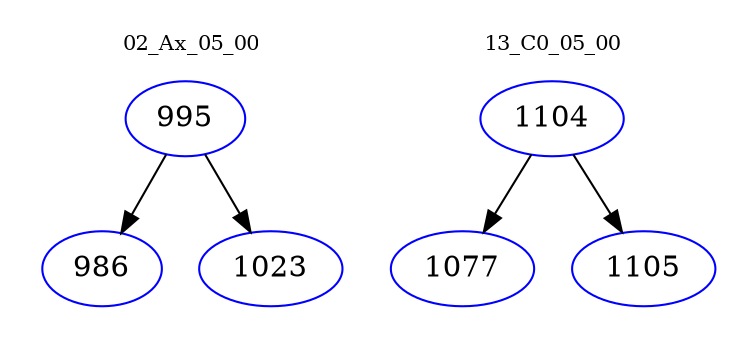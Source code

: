 digraph{
subgraph cluster_0 {
color = white
label = "02_Ax_05_00";
fontsize=10;
T0_995 [label="995", color="blue"]
T0_995 -> T0_986 [color="black"]
T0_986 [label="986", color="blue"]
T0_995 -> T0_1023 [color="black"]
T0_1023 [label="1023", color="blue"]
}
subgraph cluster_1 {
color = white
label = "13_C0_05_00";
fontsize=10;
T1_1104 [label="1104", color="blue"]
T1_1104 -> T1_1077 [color="black"]
T1_1077 [label="1077", color="blue"]
T1_1104 -> T1_1105 [color="black"]
T1_1105 [label="1105", color="blue"]
}
}
